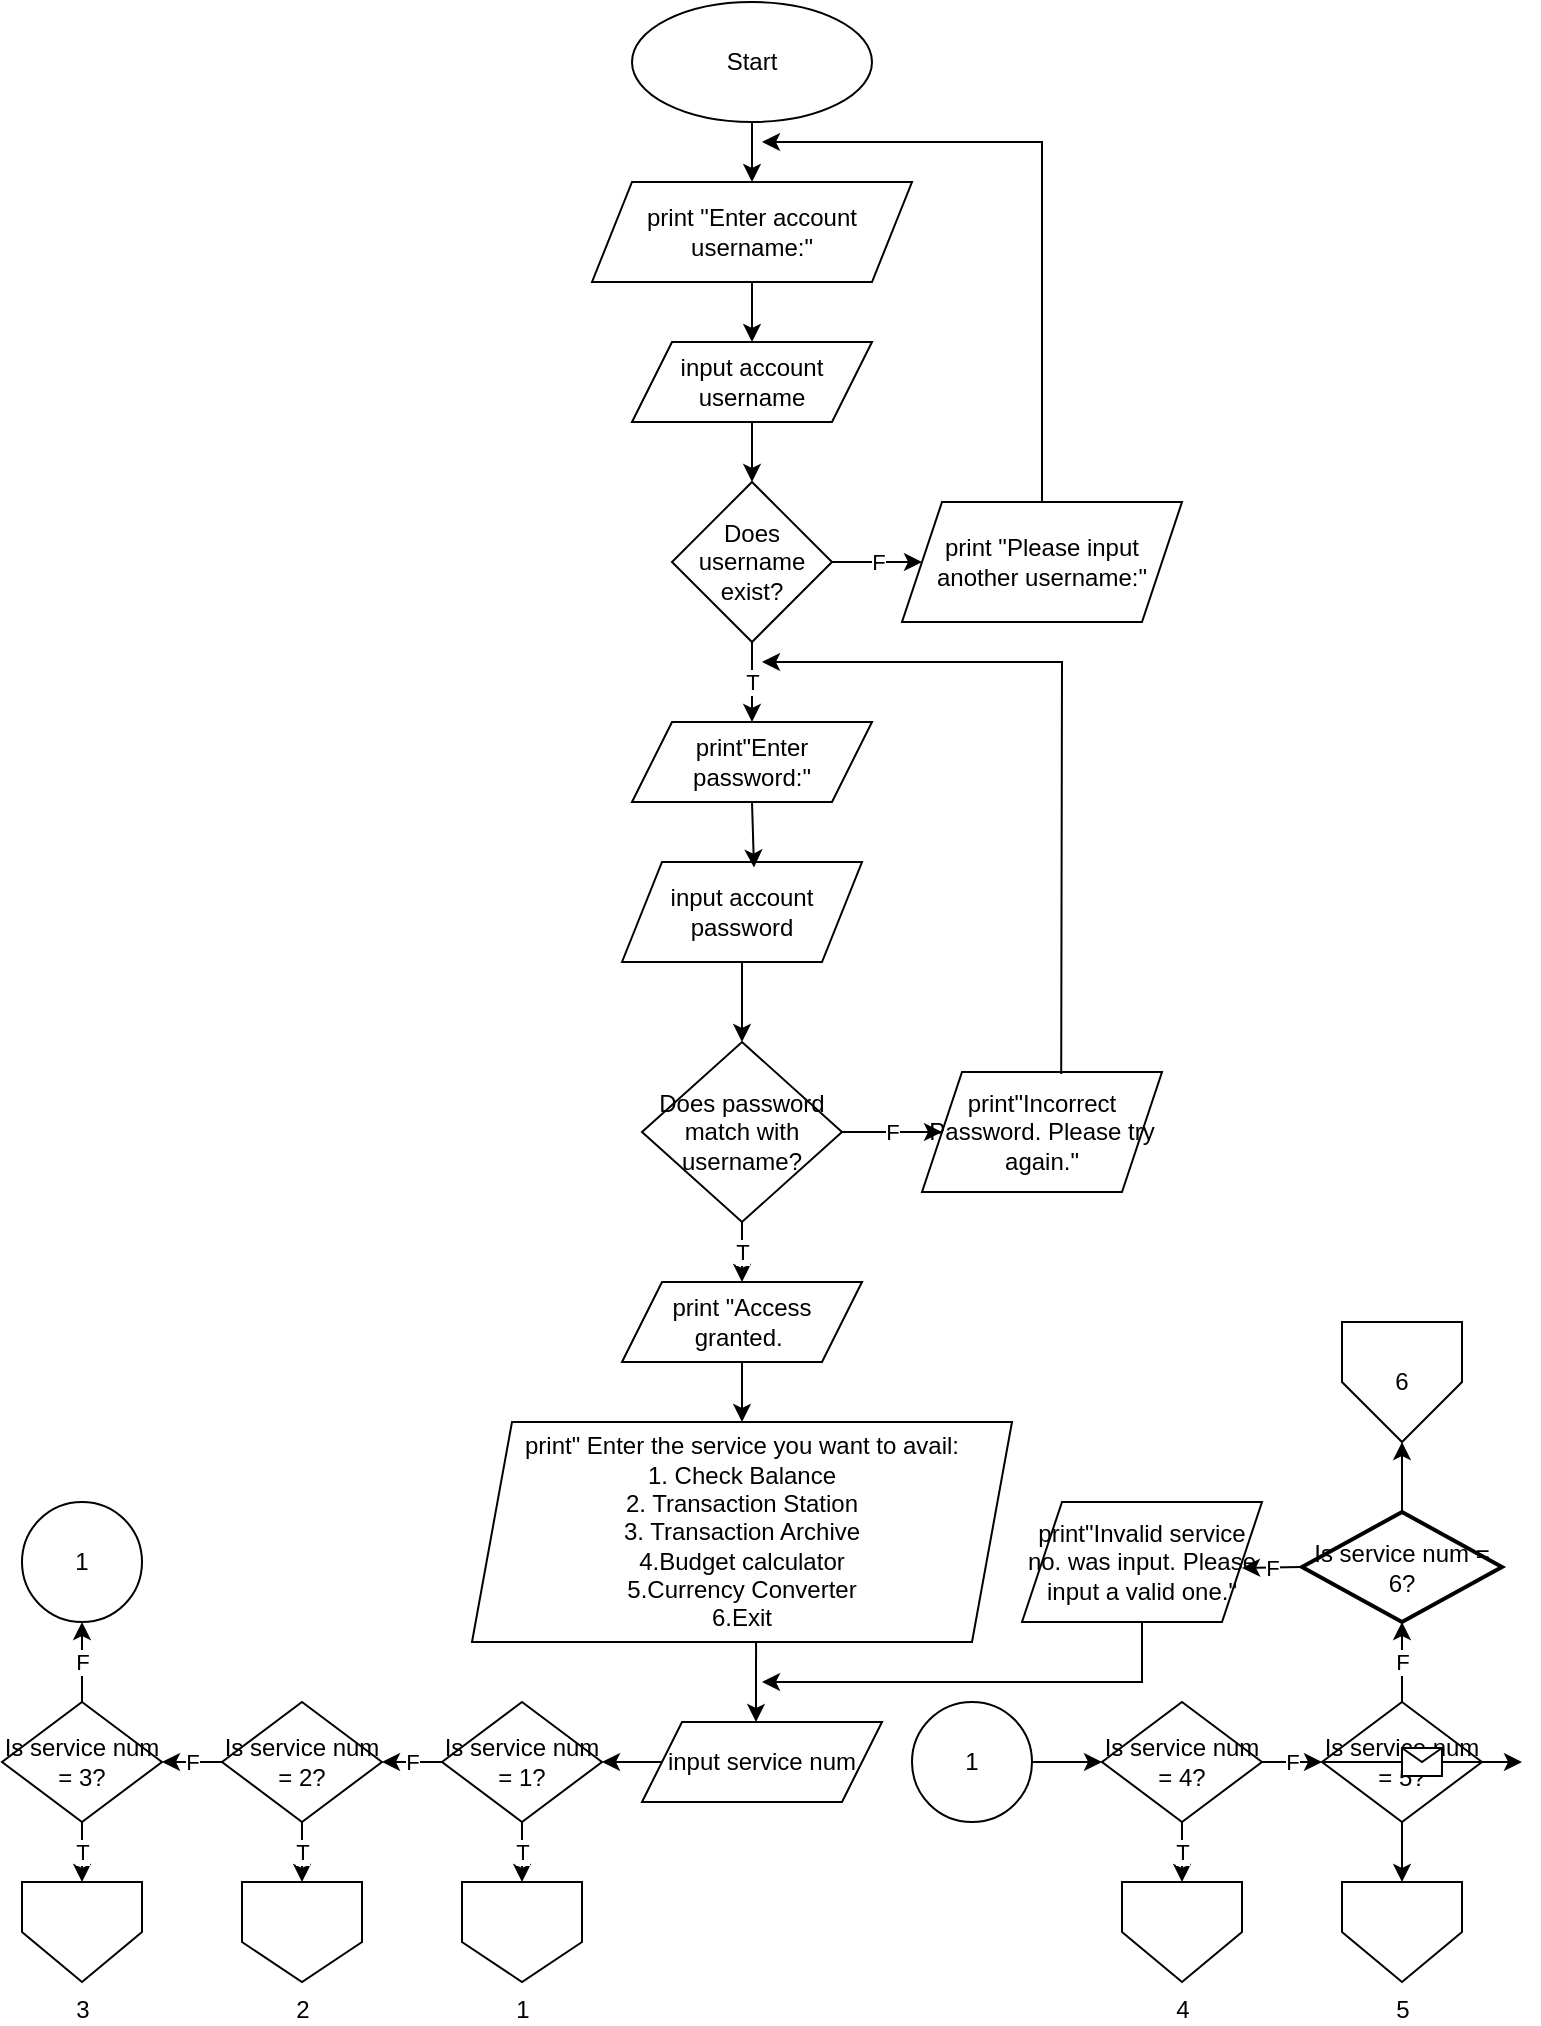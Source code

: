 <mxfile version="28.2.5">
  <diagram name="Page-1" id="HGhDrE6zya3P7SlBv3MO">
    <mxGraphModel dx="925" dy="1686" grid="1" gridSize="10" guides="1" tooltips="1" connect="1" arrows="1" fold="1" page="1" pageScale="1" pageWidth="850" pageHeight="1100" math="0" shadow="0">
      <root>
        <mxCell id="0" />
        <mxCell id="1" parent="0" />
        <mxCell id="2mKp_U9Lu3QA6d04hyzo-1" value="Start" style="ellipse;whiteSpace=wrap;html=1;" vertex="1" parent="1">
          <mxGeometry x="365" y="-1060" width="120" height="60" as="geometry" />
        </mxCell>
        <mxCell id="2mKp_U9Lu3QA6d04hyzo-2" value="" style="endArrow=classic;html=1;rounded=0;exitX=0.5;exitY=1;exitDx=0;exitDy=0;" edge="1" parent="1" source="2mKp_U9Lu3QA6d04hyzo-1" target="2mKp_U9Lu3QA6d04hyzo-3">
          <mxGeometry width="50" height="50" relative="1" as="geometry">
            <mxPoint x="380" y="-860" as="sourcePoint" />
            <mxPoint x="425" y="-960" as="targetPoint" />
          </mxGeometry>
        </mxCell>
        <mxCell id="2mKp_U9Lu3QA6d04hyzo-3" value="print &quot;Enter account username:&quot;" style="shape=parallelogram;perimeter=parallelogramPerimeter;whiteSpace=wrap;html=1;fixedSize=1;" vertex="1" parent="1">
          <mxGeometry x="345" y="-970" width="160" height="50" as="geometry" />
        </mxCell>
        <mxCell id="2mKp_U9Lu3QA6d04hyzo-4" value="" style="endArrow=classic;html=1;rounded=0;exitX=0.5;exitY=1;exitDx=0;exitDy=0;" edge="1" parent="1" source="2mKp_U9Lu3QA6d04hyzo-3" target="2mKp_U9Lu3QA6d04hyzo-5">
          <mxGeometry width="50" height="50" relative="1" as="geometry">
            <mxPoint x="430" y="-900" as="sourcePoint" />
            <mxPoint x="425" y="-880" as="targetPoint" />
          </mxGeometry>
        </mxCell>
        <mxCell id="2mKp_U9Lu3QA6d04hyzo-5" value="input account username" style="shape=parallelogram;perimeter=parallelogramPerimeter;whiteSpace=wrap;html=1;fixedSize=1;" vertex="1" parent="1">
          <mxGeometry x="365" y="-890" width="120" height="40" as="geometry" />
        </mxCell>
        <mxCell id="2mKp_U9Lu3QA6d04hyzo-6" value="" style="endArrow=classic;html=1;rounded=0;exitX=0.5;exitY=1;exitDx=0;exitDy=0;" edge="1" parent="1" source="2mKp_U9Lu3QA6d04hyzo-5">
          <mxGeometry width="50" height="50" relative="1" as="geometry">
            <mxPoint x="380" y="-860" as="sourcePoint" />
            <mxPoint x="425" y="-820" as="targetPoint" />
          </mxGeometry>
        </mxCell>
        <mxCell id="2mKp_U9Lu3QA6d04hyzo-7" value="input account password" style="shape=parallelogram;perimeter=parallelogramPerimeter;whiteSpace=wrap;html=1;fixedSize=1;" vertex="1" parent="1">
          <mxGeometry x="360" y="-630" width="120" height="50" as="geometry" />
        </mxCell>
        <mxCell id="2mKp_U9Lu3QA6d04hyzo-8" value="print&quot;Enter password:&quot;" style="shape=parallelogram;perimeter=parallelogramPerimeter;whiteSpace=wrap;html=1;fixedSize=1;" vertex="1" parent="1">
          <mxGeometry x="365" y="-700" width="120" height="40" as="geometry" />
        </mxCell>
        <mxCell id="2mKp_U9Lu3QA6d04hyzo-11" value="Does username exist?" style="rhombus;whiteSpace=wrap;html=1;" vertex="1" parent="1">
          <mxGeometry x="385" y="-820" width="80" height="80" as="geometry" />
        </mxCell>
        <mxCell id="2mKp_U9Lu3QA6d04hyzo-13" value="T" style="endArrow=classic;html=1;rounded=0;exitX=0.5;exitY=1;exitDx=0;exitDy=0;entryX=0.5;entryY=0;entryDx=0;entryDy=0;" edge="1" parent="1" source="2mKp_U9Lu3QA6d04hyzo-11" target="2mKp_U9Lu3QA6d04hyzo-8">
          <mxGeometry width="50" height="50" relative="1" as="geometry">
            <mxPoint x="380" y="-680" as="sourcePoint" />
            <mxPoint x="430" y="-730" as="targetPoint" />
          </mxGeometry>
        </mxCell>
        <mxCell id="2mKp_U9Lu3QA6d04hyzo-15" value="" style="endArrow=classic;html=1;rounded=0;exitX=0.5;exitY=1;exitDx=0;exitDy=0;entryX=0.55;entryY=0.056;entryDx=0;entryDy=0;entryPerimeter=0;" edge="1" parent="1" source="2mKp_U9Lu3QA6d04hyzo-8" target="2mKp_U9Lu3QA6d04hyzo-7">
          <mxGeometry width="50" height="50" relative="1" as="geometry">
            <mxPoint x="380" y="-680" as="sourcePoint" />
            <mxPoint x="460" y="-650" as="targetPoint" />
          </mxGeometry>
        </mxCell>
        <mxCell id="2mKp_U9Lu3QA6d04hyzo-16" value="F" style="endArrow=classic;html=1;rounded=0;exitX=1;exitY=0.5;exitDx=0;exitDy=0;" edge="1" parent="1" source="2mKp_U9Lu3QA6d04hyzo-11">
          <mxGeometry width="50" height="50" relative="1" as="geometry">
            <mxPoint x="380" y="-680" as="sourcePoint" />
            <mxPoint x="510" y="-780" as="targetPoint" />
          </mxGeometry>
        </mxCell>
        <mxCell id="2mKp_U9Lu3QA6d04hyzo-17" value="print &quot;Please input another username:&quot;" style="shape=parallelogram;perimeter=parallelogramPerimeter;whiteSpace=wrap;html=1;fixedSize=1;" vertex="1" parent="1">
          <mxGeometry x="500" y="-810" width="140" height="60" as="geometry" />
        </mxCell>
        <mxCell id="2mKp_U9Lu3QA6d04hyzo-19" value="" style="endArrow=classic;html=1;rounded=0;exitX=0.5;exitY=0;exitDx=0;exitDy=0;" edge="1" parent="1" source="2mKp_U9Lu3QA6d04hyzo-17">
          <mxGeometry width="50" height="50" relative="1" as="geometry">
            <mxPoint x="380" y="-770" as="sourcePoint" />
            <mxPoint x="430" y="-990" as="targetPoint" />
            <Array as="points">
              <mxPoint x="570" y="-990" />
            </Array>
          </mxGeometry>
        </mxCell>
        <mxCell id="2mKp_U9Lu3QA6d04hyzo-20" value="" style="endArrow=classic;html=1;rounded=0;exitX=0.5;exitY=1;exitDx=0;exitDy=0;" edge="1" parent="1" source="2mKp_U9Lu3QA6d04hyzo-7">
          <mxGeometry width="50" height="50" relative="1" as="geometry">
            <mxPoint x="380" y="-600" as="sourcePoint" />
            <mxPoint x="420" y="-540" as="targetPoint" />
          </mxGeometry>
        </mxCell>
        <mxCell id="2mKp_U9Lu3QA6d04hyzo-21" value="Does password match with username?" style="rhombus;whiteSpace=wrap;html=1;" vertex="1" parent="1">
          <mxGeometry x="370" y="-540" width="100" height="90" as="geometry" />
        </mxCell>
        <mxCell id="2mKp_U9Lu3QA6d04hyzo-22" value="F" style="endArrow=classic;html=1;rounded=0;exitX=1;exitY=0.5;exitDx=0;exitDy=0;" edge="1" parent="1" source="2mKp_U9Lu3QA6d04hyzo-21">
          <mxGeometry width="50" height="50" relative="1" as="geometry">
            <mxPoint x="380" y="-420" as="sourcePoint" />
            <mxPoint x="520" y="-495" as="targetPoint" />
          </mxGeometry>
        </mxCell>
        <mxCell id="2mKp_U9Lu3QA6d04hyzo-23" value="print&quot;Incorrect Password. Please try again.&quot;" style="shape=parallelogram;perimeter=parallelogramPerimeter;whiteSpace=wrap;html=1;fixedSize=1;" vertex="1" parent="1">
          <mxGeometry x="510" y="-525" width="120" height="60" as="geometry" />
        </mxCell>
        <mxCell id="2mKp_U9Lu3QA6d04hyzo-24" value="" style="endArrow=classic;html=1;rounded=0;exitX=0.58;exitY=0.016;exitDx=0;exitDy=0;exitPerimeter=0;" edge="1" parent="1" source="2mKp_U9Lu3QA6d04hyzo-23">
          <mxGeometry width="50" height="50" relative="1" as="geometry">
            <mxPoint x="380" y="-600" as="sourcePoint" />
            <mxPoint x="430" y="-730" as="targetPoint" />
            <Array as="points">
              <mxPoint x="580" y="-730" />
            </Array>
          </mxGeometry>
        </mxCell>
        <mxCell id="2mKp_U9Lu3QA6d04hyzo-25" value="T" style="endArrow=classic;html=1;rounded=0;exitX=0.5;exitY=1;exitDx=0;exitDy=0;" edge="1" parent="1" source="2mKp_U9Lu3QA6d04hyzo-21">
          <mxGeometry width="50" height="50" relative="1" as="geometry">
            <mxPoint x="380" y="-420" as="sourcePoint" />
            <mxPoint x="420" y="-420" as="targetPoint" />
          </mxGeometry>
        </mxCell>
        <mxCell id="2mKp_U9Lu3QA6d04hyzo-26" value="print &quot;Access granted.&amp;nbsp;" style="shape=parallelogram;perimeter=parallelogramPerimeter;whiteSpace=wrap;html=1;fixedSize=1;" vertex="1" parent="1">
          <mxGeometry x="360" y="-420" width="120" height="40" as="geometry" />
        </mxCell>
        <mxCell id="2mKp_U9Lu3QA6d04hyzo-28" value="print&quot; Enter the service you want to avail:&lt;div&gt;1. Check Balance&lt;/div&gt;&lt;div&gt;2. Transaction Station&lt;/div&gt;&lt;div&gt;3. Transaction Archive&lt;/div&gt;&lt;div&gt;4.Budget calculator&lt;/div&gt;&lt;div&gt;5.Currency Converter&lt;/div&gt;&lt;div&gt;6.Exit&lt;/div&gt;" style="shape=parallelogram;perimeter=parallelogramPerimeter;whiteSpace=wrap;html=1;fixedSize=1;" vertex="1" parent="1">
          <mxGeometry x="285" y="-350" width="270" height="110" as="geometry" />
        </mxCell>
        <mxCell id="2mKp_U9Lu3QA6d04hyzo-31" value="" style="endArrow=classic;html=1;rounded=0;exitX=0.5;exitY=1;exitDx=0;exitDy=0;" edge="1" parent="1" source="2mKp_U9Lu3QA6d04hyzo-26" target="2mKp_U9Lu3QA6d04hyzo-28">
          <mxGeometry width="50" height="50" relative="1" as="geometry">
            <mxPoint x="430" y="-350" as="sourcePoint" />
            <mxPoint x="430" y="-300" as="targetPoint" />
          </mxGeometry>
        </mxCell>
        <mxCell id="2mKp_U9Lu3QA6d04hyzo-32" value="" style="endArrow=classic;html=1;rounded=0;exitX=0.526;exitY=1;exitDx=0;exitDy=0;exitPerimeter=0;" edge="1" parent="1" source="2mKp_U9Lu3QA6d04hyzo-28">
          <mxGeometry width="50" height="50" relative="1" as="geometry">
            <mxPoint x="380" y="-250" as="sourcePoint" />
            <mxPoint x="427" y="-200" as="targetPoint" />
          </mxGeometry>
        </mxCell>
        <mxCell id="2mKp_U9Lu3QA6d04hyzo-33" value="input service num" style="shape=parallelogram;perimeter=parallelogramPerimeter;whiteSpace=wrap;html=1;fixedSize=1;" vertex="1" parent="1">
          <mxGeometry x="370" y="-200" width="120" height="40" as="geometry" />
        </mxCell>
        <mxCell id="2mKp_U9Lu3QA6d04hyzo-36" value="" style="endArrow=classic;html=1;rounded=0;exitX=0;exitY=0.5;exitDx=0;exitDy=0;" edge="1" parent="1" source="2mKp_U9Lu3QA6d04hyzo-33">
          <mxGeometry width="50" height="50" relative="1" as="geometry">
            <mxPoint x="380" y="-110" as="sourcePoint" />
            <mxPoint x="350" y="-180" as="targetPoint" />
          </mxGeometry>
        </mxCell>
        <mxCell id="2mKp_U9Lu3QA6d04hyzo-37" value="Is service num = 1?" style="rhombus;whiteSpace=wrap;html=1;" vertex="1" parent="1">
          <mxGeometry x="270" y="-210" width="80" height="60" as="geometry" />
        </mxCell>
        <mxCell id="2mKp_U9Lu3QA6d04hyzo-38" value="T" style="endArrow=classic;html=1;rounded=0;exitX=0.5;exitY=1;exitDx=0;exitDy=0;" edge="1" parent="1" source="2mKp_U9Lu3QA6d04hyzo-37">
          <mxGeometry width="50" height="50" relative="1" as="geometry">
            <mxPoint x="200" y="-60" as="sourcePoint" />
            <mxPoint x="310" y="-120" as="targetPoint" />
          </mxGeometry>
        </mxCell>
        <mxCell id="2mKp_U9Lu3QA6d04hyzo-39" value="1" style="verticalLabelPosition=bottom;verticalAlign=top;html=1;shape=offPageConnector;rounded=0;size=0.4;" vertex="1" parent="1">
          <mxGeometry x="280" y="-120" width="60" height="50" as="geometry" />
        </mxCell>
        <mxCell id="2mKp_U9Lu3QA6d04hyzo-40" value="F" style="endArrow=classic;html=1;rounded=0;exitX=0;exitY=0.5;exitDx=0;exitDy=0;" edge="1" parent="1" source="2mKp_U9Lu3QA6d04hyzo-37">
          <mxGeometry width="50" height="50" relative="1" as="geometry">
            <mxPoint x="250" y="-170" as="sourcePoint" />
            <mxPoint x="240" y="-180" as="targetPoint" />
          </mxGeometry>
        </mxCell>
        <mxCell id="2mKp_U9Lu3QA6d04hyzo-41" value="Is service num = 2?" style="rhombus;whiteSpace=wrap;html=1;" vertex="1" parent="1">
          <mxGeometry x="160" y="-210" width="80" height="60" as="geometry" />
        </mxCell>
        <mxCell id="2mKp_U9Lu3QA6d04hyzo-45" value="T" style="endArrow=classic;html=1;rounded=0;exitX=0.5;exitY=1;exitDx=0;exitDy=0;" edge="1" parent="1" source="2mKp_U9Lu3QA6d04hyzo-41">
          <mxGeometry width="50" height="50" relative="1" as="geometry">
            <mxPoint x="200" y="-160" as="sourcePoint" />
            <mxPoint x="200" y="-120" as="targetPoint" />
          </mxGeometry>
        </mxCell>
        <mxCell id="2mKp_U9Lu3QA6d04hyzo-46" value="F" style="endArrow=classic;html=1;rounded=0;exitX=0;exitY=0.5;exitDx=0;exitDy=0;" edge="1" parent="1" source="2mKp_U9Lu3QA6d04hyzo-41">
          <mxGeometry width="50" height="50" relative="1" as="geometry">
            <mxPoint x="200" y="-160" as="sourcePoint" />
            <mxPoint x="130" y="-180" as="targetPoint" />
          </mxGeometry>
        </mxCell>
        <mxCell id="2mKp_U9Lu3QA6d04hyzo-47" value="Is service num = 3?" style="rhombus;whiteSpace=wrap;html=1;" vertex="1" parent="1">
          <mxGeometry x="50" y="-210" width="80" height="60" as="geometry" />
        </mxCell>
        <mxCell id="2mKp_U9Lu3QA6d04hyzo-48" value="T" style="endArrow=classic;html=1;rounded=0;exitX=0.5;exitY=1;exitDx=0;exitDy=0;" edge="1" parent="1" source="2mKp_U9Lu3QA6d04hyzo-47">
          <mxGeometry width="50" height="50" relative="1" as="geometry">
            <mxPoint x="90" y="-140" as="sourcePoint" />
            <mxPoint x="90" y="-120" as="targetPoint" />
          </mxGeometry>
        </mxCell>
        <mxCell id="2mKp_U9Lu3QA6d04hyzo-49" value="2" style="verticalLabelPosition=bottom;verticalAlign=top;html=1;shape=offPageConnector;rounded=0;size=0.4;" vertex="1" parent="1">
          <mxGeometry x="170" y="-120" width="60" height="50" as="geometry" />
        </mxCell>
        <mxCell id="2mKp_U9Lu3QA6d04hyzo-50" value="3" style="verticalLabelPosition=bottom;verticalAlign=top;html=1;shape=offPageConnector;rounded=0;size=0.5;" vertex="1" parent="1">
          <mxGeometry x="60" y="-120" width="60" height="50" as="geometry" />
        </mxCell>
        <mxCell id="2mKp_U9Lu3QA6d04hyzo-51" value="F" style="endArrow=classic;html=1;rounded=0;exitX=0.5;exitY=0;exitDx=0;exitDy=0;" edge="1" parent="1" source="2mKp_U9Lu3QA6d04hyzo-47" target="2mKp_U9Lu3QA6d04hyzo-52">
          <mxGeometry width="50" height="50" relative="1" as="geometry">
            <mxPoint x="200" y="-160" as="sourcePoint" />
            <mxPoint x="90" y="-250" as="targetPoint" />
          </mxGeometry>
        </mxCell>
        <mxCell id="2mKp_U9Lu3QA6d04hyzo-52" value="" style="verticalLabelPosition=bottom;verticalAlign=top;html=1;shape=mxgraph.flowchart.on-page_reference;" vertex="1" parent="1">
          <mxGeometry x="60" y="-310" width="60" height="60" as="geometry" />
        </mxCell>
        <mxCell id="2mKp_U9Lu3QA6d04hyzo-55" value="1" style="text;html=1;align=center;verticalAlign=middle;whiteSpace=wrap;rounded=0;" vertex="1" parent="1">
          <mxGeometry x="60" y="-295" width="60" height="30" as="geometry" />
        </mxCell>
        <mxCell id="2mKp_U9Lu3QA6d04hyzo-57" value="" style="verticalLabelPosition=bottom;verticalAlign=top;html=1;shape=mxgraph.flowchart.on-page_reference;" vertex="1" parent="1">
          <mxGeometry x="505" y="-210" width="60" height="60" as="geometry" />
        </mxCell>
        <mxCell id="2mKp_U9Lu3QA6d04hyzo-60" value="1" style="text;html=1;align=center;verticalAlign=middle;whiteSpace=wrap;rounded=0;" vertex="1" parent="1">
          <mxGeometry x="505" y="-195" width="60" height="30" as="geometry" />
        </mxCell>
        <mxCell id="2mKp_U9Lu3QA6d04hyzo-62" value="" style="endArrow=classic;html=1;rounded=0;exitX=1;exitY=0.5;exitDx=0;exitDy=0;" edge="1" parent="1" source="2mKp_U9Lu3QA6d04hyzo-60">
          <mxGeometry width="50" height="50" relative="1" as="geometry">
            <mxPoint x="570" y="-60" as="sourcePoint" />
            <mxPoint x="600" y="-180" as="targetPoint" />
          </mxGeometry>
        </mxCell>
        <mxCell id="2mKp_U9Lu3QA6d04hyzo-63" value="Is service num = 4?" style="rhombus;whiteSpace=wrap;html=1;" vertex="1" parent="1">
          <mxGeometry x="600" y="-210" width="80" height="60" as="geometry" />
        </mxCell>
        <mxCell id="2mKp_U9Lu3QA6d04hyzo-65" value="T" style="endArrow=classic;html=1;rounded=0;exitX=0.5;exitY=1;exitDx=0;exitDy=0;" edge="1" parent="1" source="2mKp_U9Lu3QA6d04hyzo-63" target="2mKp_U9Lu3QA6d04hyzo-66">
          <mxGeometry width="50" height="50" relative="1" as="geometry">
            <mxPoint x="570" y="-160" as="sourcePoint" />
            <mxPoint x="640" y="-110" as="targetPoint" />
          </mxGeometry>
        </mxCell>
        <mxCell id="2mKp_U9Lu3QA6d04hyzo-66" value="4" style="verticalLabelPosition=bottom;verticalAlign=top;html=1;shape=offPageConnector;rounded=0;size=0.5;" vertex="1" parent="1">
          <mxGeometry x="610" y="-120" width="60" height="50" as="geometry" />
        </mxCell>
        <mxCell id="2mKp_U9Lu3QA6d04hyzo-67" value="F" style="endArrow=classic;html=1;rounded=0;exitX=1;exitY=0.5;exitDx=0;exitDy=0;" edge="1" parent="1" source="2mKp_U9Lu3QA6d04hyzo-63">
          <mxGeometry width="50" height="50" relative="1" as="geometry">
            <mxPoint x="570" y="-160" as="sourcePoint" />
            <mxPoint x="710" y="-180" as="targetPoint" />
          </mxGeometry>
        </mxCell>
        <mxCell id="2mKp_U9Lu3QA6d04hyzo-68" value="Is service num = 5?" style="rhombus;whiteSpace=wrap;html=1;" vertex="1" parent="1">
          <mxGeometry x="710" y="-210" width="80" height="60" as="geometry" />
        </mxCell>
        <mxCell id="2mKp_U9Lu3QA6d04hyzo-69" value="" style="endArrow=classic;html=1;rounded=0;exitX=0.5;exitY=1;exitDx=0;exitDy=0;" edge="1" parent="1" source="2mKp_U9Lu3QA6d04hyzo-68">
          <mxGeometry width="50" height="50" relative="1" as="geometry">
            <mxPoint x="730" y="-160" as="sourcePoint" />
            <mxPoint x="750" y="-120" as="targetPoint" />
          </mxGeometry>
        </mxCell>
        <mxCell id="2mKp_U9Lu3QA6d04hyzo-70" value="5" style="verticalLabelPosition=bottom;verticalAlign=top;html=1;shape=offPageConnector;rounded=0;size=0.5;" vertex="1" parent="1">
          <mxGeometry x="720" y="-120" width="60" height="50" as="geometry" />
        </mxCell>
        <mxCell id="2mKp_U9Lu3QA6d04hyzo-71" value="F" style="endArrow=classic;html=1;rounded=0;exitX=0.5;exitY=0;exitDx=0;exitDy=0;" edge="1" parent="1" source="2mKp_U9Lu3QA6d04hyzo-68">
          <mxGeometry width="50" height="50" relative="1" as="geometry">
            <mxPoint x="730" y="-160" as="sourcePoint" />
            <mxPoint x="750" y="-250" as="targetPoint" />
          </mxGeometry>
        </mxCell>
        <mxCell id="2mKp_U9Lu3QA6d04hyzo-72" value="Is service num = 6?" style="strokeWidth=2;html=1;shape=mxgraph.flowchart.decision;whiteSpace=wrap;" vertex="1" parent="1">
          <mxGeometry x="700" y="-305" width="100" height="55" as="geometry" />
        </mxCell>
        <mxCell id="2mKp_U9Lu3QA6d04hyzo-73" value="" style="endArrow=classic;html=1;rounded=0;exitX=0.5;exitY=0;exitDx=0;exitDy=0;exitPerimeter=0;" edge="1" parent="1" source="2mKp_U9Lu3QA6d04hyzo-72">
          <mxGeometry width="50" height="50" relative="1" as="geometry">
            <mxPoint x="730" y="-160" as="sourcePoint" />
            <mxPoint x="750" y="-340" as="targetPoint" />
          </mxGeometry>
        </mxCell>
        <mxCell id="2mKp_U9Lu3QA6d04hyzo-74" value="" style="endArrow=classic;html=1;rounded=0;" edge="1" parent="1">
          <mxGeometry relative="1" as="geometry">
            <mxPoint x="710" y="-180" as="sourcePoint" />
            <mxPoint x="810" y="-180" as="targetPoint" />
          </mxGeometry>
        </mxCell>
        <mxCell id="2mKp_U9Lu3QA6d04hyzo-75" value="" style="shape=message;html=1;outlineConnect=0;" vertex="1" parent="2mKp_U9Lu3QA6d04hyzo-74">
          <mxGeometry width="20" height="14" relative="1" as="geometry">
            <mxPoint x="-10" y="-7" as="offset" />
          </mxGeometry>
        </mxCell>
        <mxCell id="2mKp_U9Lu3QA6d04hyzo-76" value="F" style="endArrow=classic;html=1;rounded=0;exitX=0;exitY=0.5;exitDx=0;exitDy=0;exitPerimeter=0;" edge="1" parent="1" source="2mKp_U9Lu3QA6d04hyzo-72">
          <mxGeometry width="50" height="50" relative="1" as="geometry">
            <mxPoint x="730" y="-160" as="sourcePoint" />
            <mxPoint x="670" y="-277" as="targetPoint" />
          </mxGeometry>
        </mxCell>
        <mxCell id="2mKp_U9Lu3QA6d04hyzo-78" value="print&quot;Invalid service no. was input. Please input a valid one.&quot;" style="shape=parallelogram;perimeter=parallelogramPerimeter;whiteSpace=wrap;html=1;fixedSize=1;" vertex="1" parent="1">
          <mxGeometry x="560" y="-310" width="120" height="60" as="geometry" />
        </mxCell>
        <mxCell id="2mKp_U9Lu3QA6d04hyzo-79" value="" style="endArrow=classic;html=1;rounded=0;exitX=0.5;exitY=1;exitDx=0;exitDy=0;" edge="1" parent="1" source="2mKp_U9Lu3QA6d04hyzo-78">
          <mxGeometry width="50" height="50" relative="1" as="geometry">
            <mxPoint x="730" y="-260" as="sourcePoint" />
            <mxPoint x="430" y="-220" as="targetPoint" />
            <Array as="points">
              <mxPoint x="620" y="-220" />
            </Array>
          </mxGeometry>
        </mxCell>
        <mxCell id="2mKp_U9Lu3QA6d04hyzo-81" value="" style="verticalLabelPosition=bottom;verticalAlign=top;html=1;shape=offPageConnector;rounded=0;size=0.5;" vertex="1" parent="1">
          <mxGeometry x="720" y="-400" width="60" height="60" as="geometry" />
        </mxCell>
        <mxCell id="2mKp_U9Lu3QA6d04hyzo-82" value="6" style="text;html=1;align=center;verticalAlign=middle;whiteSpace=wrap;rounded=0;" vertex="1" parent="1">
          <mxGeometry x="720" y="-385" width="60" height="30" as="geometry" />
        </mxCell>
      </root>
    </mxGraphModel>
  </diagram>
</mxfile>

